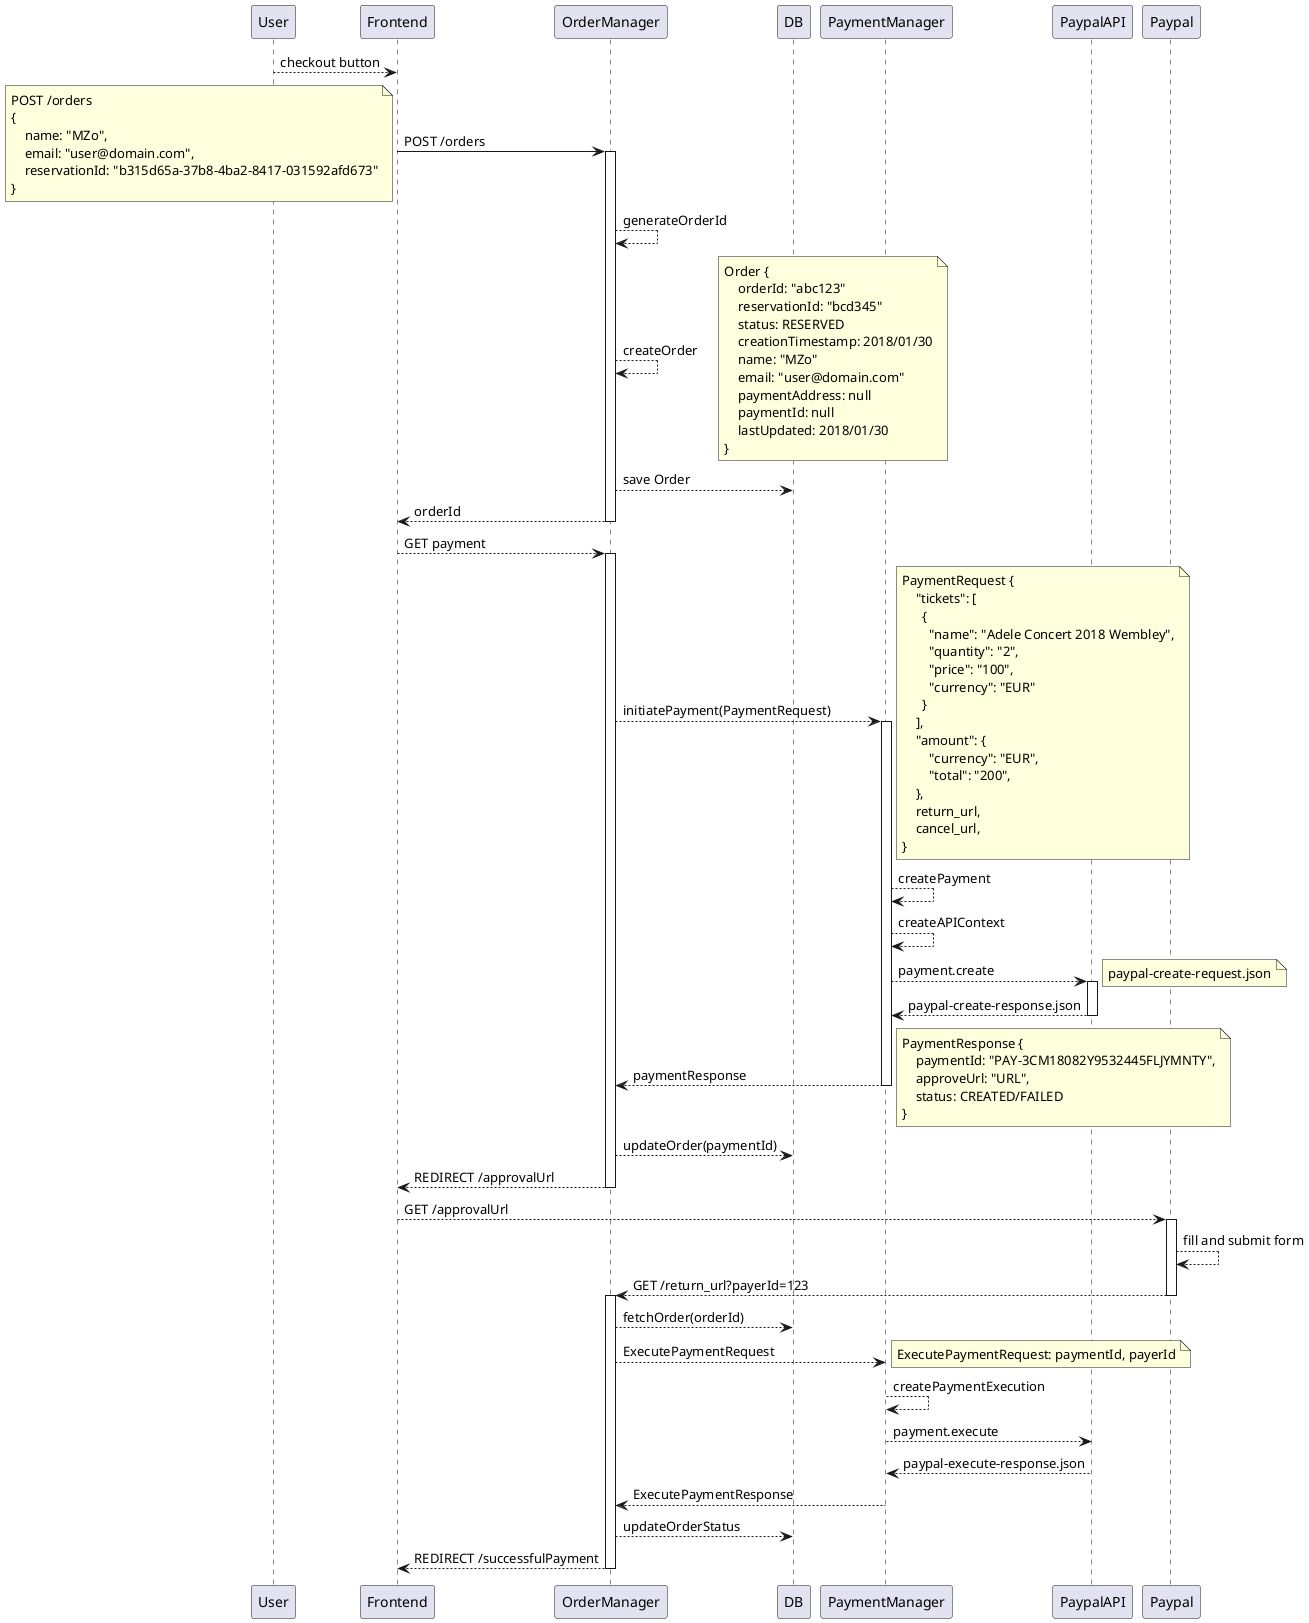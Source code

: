 @startuml
User --> Frontend: checkout button
Frontend -> OrderManager: POST /orders
note left
POST /orders
{
    name: "MZo",
    email: "user@domain.com",
    reservationId: "b315d65a-37b8-4ba2-8417-031592afd673"
}
end note
activate OrderManager
OrderManager --> OrderManager: generateOrderId
OrderManager --> OrderManager: createOrder
note right
Order {
    orderId: "abc123"
    reservationId: "bcd345"
    status: RESERVED
    creationTimestamp: 2018/01/30
    name: "MZo"
    email: "user@domain.com"
    paymentAddress: null
    paymentId: null
    lastUpdated: 2018/01/30
}
end note
OrderManager --> DB: save Order
OrderManager --> Frontend: orderId
deactivate OrderManager
Frontend --> OrderManager: GET payment
activate OrderManager
OrderManager --> PaymentManager: initiatePayment(PaymentRequest)
note right
PaymentRequest {
    "tickets": [
      {
        "name": "Adele Concert 2018 Wembley",
        "quantity": "2",
        "price": "100",
        "currency": "EUR"
      }
    ],
    "amount": {
        "currency": "EUR",
        "total": "200",
    },
    return_url,
    cancel_url,
}
end note
activate PaymentManager
PaymentManager --> PaymentManager: createPayment
PaymentManager --> PaymentManager: createAPIContext
PaymentManager --> PaypalAPI: payment.create
activate PaypalAPI
note right: paypal-create-request.json
PaypalAPI --> PaymentManager: paypal-create-response.json
deactivate PaypalAPI
PaymentManager --> OrderManager: paymentResponse
note right
PaymentResponse {
    paymentId: "PAY-3CM18082Y9532445FLJYMNTY",
    approveUrl: "URL",
    status: CREATED/FAILED
}
end note
deactivate PaymentManager
OrderManager --> DB: updateOrder(paymentId)
OrderManager --> Frontend: REDIRECT /approvalUrl
deactivate OrderManager
Frontend --> Paypal: GET /approvalUrl
activate Paypal
Paypal --> Paypal: fill and submit form
Paypal --> OrderManager: GET /return_url?payerId=123
deactivate Paypal

activate OrderManager
OrderManager --> DB: fetchOrder(orderId)
OrderManager --> PaymentManager: ExecutePaymentRequest
note right: ExecutePaymentRequest: paymentId, payerId



PaymentManager --> PaymentManager: createPaymentExecution
PaymentManager --> PaypalAPI: payment.execute
PaypalAPI --> PaymentManager: paypal-execute-response.json
PaymentManager --> OrderManager: ExecutePaymentResponse
OrderManager --> DB: updateOrderStatus
OrderManager --> Frontend: REDIRECT /successfulPayment
deactivate OrderManager
@enduml